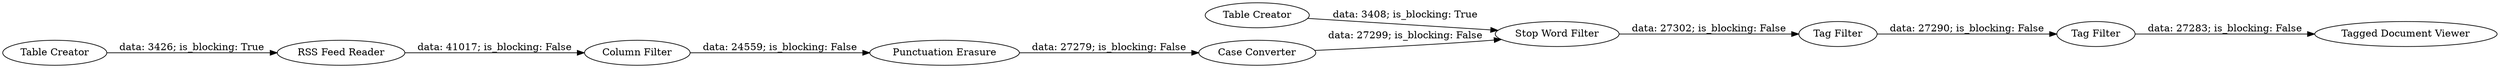 digraph {
	"-8710605434018238665_53" [label="RSS Feed Reader"]
	"1754841429151718939_12" [label="Punctuation Erasure"]
	"1754841429151718939_16" [label="Case Converter"]
	"1754841429151718939_15" [label="Stop Word Filter"]
	"1754841429151718939_19" [label="Table Creator"]
	"-8710605434018238665_60" [label="Column Filter"]
	"1754841429151718939_20" [label="Tag Filter"]
	"1754841429151718939_17" [label="Tag Filter"]
	"1754841429151718939_18" [label="Tagged Document Viewer"]
	"-8710605434018238665_42" [label="Table Creator"]
	"1754841429151718939_20" -> "1754841429151718939_18" [label="data: 27283; is_blocking: False"]
	"-8710605434018238665_60" -> "1754841429151718939_12" [label="data: 24559; is_blocking: False"]
	"-8710605434018238665_42" -> "-8710605434018238665_53" [label="data: 3426; is_blocking: True"]
	"1754841429151718939_12" -> "1754841429151718939_16" [label="data: 27279; is_blocking: False"]
	"1754841429151718939_17" -> "1754841429151718939_20" [label="data: 27290; is_blocking: False"]
	"1754841429151718939_16" -> "1754841429151718939_15" [label="data: 27299; is_blocking: False"]
	"-8710605434018238665_53" -> "-8710605434018238665_60" [label="data: 41017; is_blocking: False"]
	"1754841429151718939_15" -> "1754841429151718939_17" [label="data: 27302; is_blocking: False"]
	"1754841429151718939_19" -> "1754841429151718939_15" [label="data: 3408; is_blocking: True"]
	rankdir=LR
}
